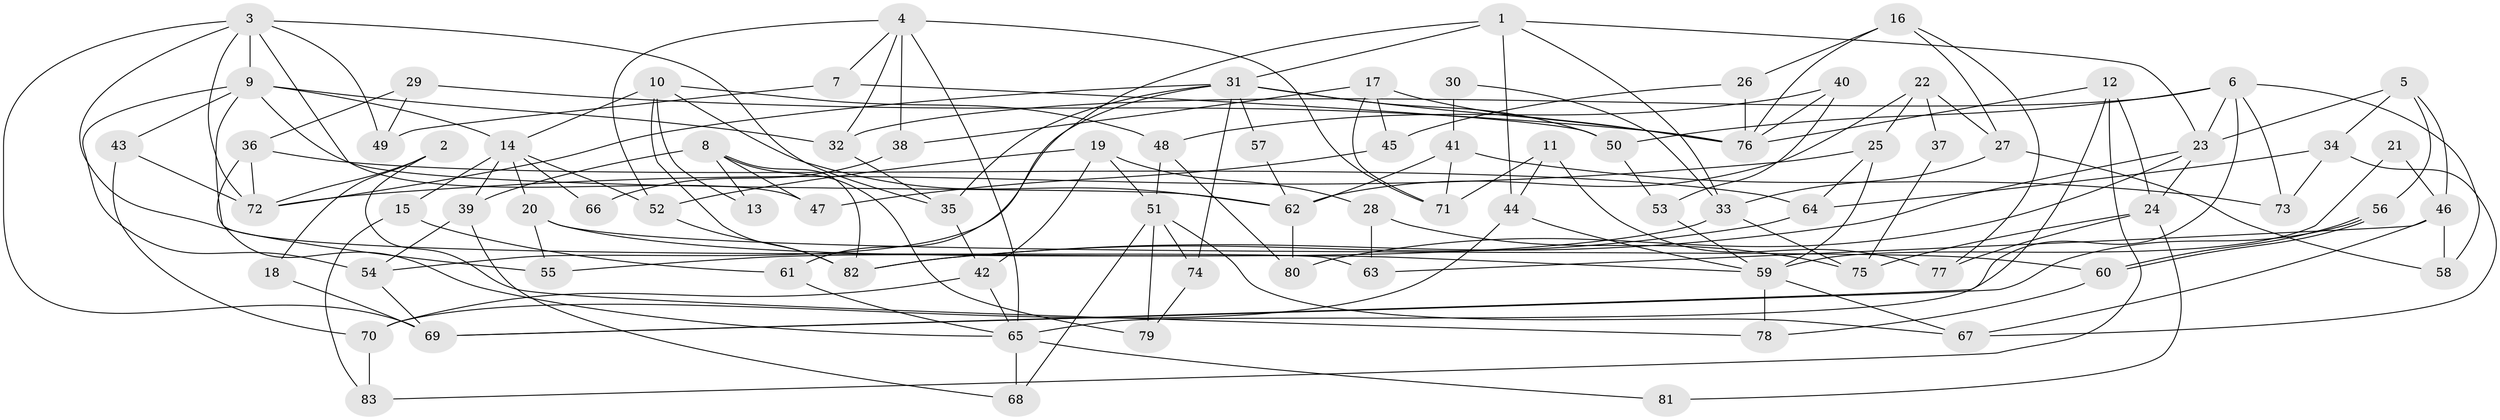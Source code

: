// coarse degree distribution, {9: 0.1, 4: 0.18, 8: 0.08, 5: 0.2, 6: 0.08, 11: 0.02, 7: 0.08, 3: 0.2, 2: 0.06}
// Generated by graph-tools (version 1.1) at 2025/52/02/27/25 19:52:01]
// undirected, 83 vertices, 166 edges
graph export_dot {
graph [start="1"]
  node [color=gray90,style=filled];
  1;
  2;
  3;
  4;
  5;
  6;
  7;
  8;
  9;
  10;
  11;
  12;
  13;
  14;
  15;
  16;
  17;
  18;
  19;
  20;
  21;
  22;
  23;
  24;
  25;
  26;
  27;
  28;
  29;
  30;
  31;
  32;
  33;
  34;
  35;
  36;
  37;
  38;
  39;
  40;
  41;
  42;
  43;
  44;
  45;
  46;
  47;
  48;
  49;
  50;
  51;
  52;
  53;
  54;
  55;
  56;
  57;
  58;
  59;
  60;
  61;
  62;
  63;
  64;
  65;
  66;
  67;
  68;
  69;
  70;
  71;
  72;
  73;
  74;
  75;
  76;
  77;
  78;
  79;
  80;
  81;
  82;
  83;
  1 -- 31;
  1 -- 23;
  1 -- 33;
  1 -- 44;
  1 -- 61;
  2 -- 72;
  2 -- 78;
  2 -- 18;
  3 -- 69;
  3 -- 9;
  3 -- 35;
  3 -- 47;
  3 -- 49;
  3 -- 55;
  3 -- 72;
  4 -- 71;
  4 -- 65;
  4 -- 7;
  4 -- 32;
  4 -- 38;
  4 -- 52;
  5 -- 34;
  5 -- 56;
  5 -- 23;
  5 -- 46;
  6 -- 32;
  6 -- 58;
  6 -- 23;
  6 -- 50;
  6 -- 69;
  6 -- 73;
  7 -- 50;
  7 -- 49;
  8 -- 39;
  8 -- 82;
  8 -- 13;
  8 -- 47;
  8 -- 79;
  9 -- 14;
  9 -- 63;
  9 -- 32;
  9 -- 43;
  9 -- 54;
  9 -- 62;
  10 -- 62;
  10 -- 82;
  10 -- 13;
  10 -- 14;
  10 -- 48;
  11 -- 71;
  11 -- 44;
  11 -- 77;
  12 -- 83;
  12 -- 76;
  12 -- 24;
  12 -- 65;
  14 -- 52;
  14 -- 15;
  14 -- 20;
  14 -- 39;
  14 -- 66;
  15 -- 61;
  15 -- 83;
  16 -- 77;
  16 -- 76;
  16 -- 26;
  16 -- 27;
  17 -- 45;
  17 -- 76;
  17 -- 38;
  17 -- 71;
  18 -- 69;
  19 -- 42;
  19 -- 52;
  19 -- 28;
  19 -- 51;
  20 -- 59;
  20 -- 55;
  20 -- 60;
  21 -- 46;
  21 -- 59;
  22 -- 27;
  22 -- 62;
  22 -- 25;
  22 -- 37;
  23 -- 24;
  23 -- 80;
  23 -- 82;
  24 -- 75;
  24 -- 77;
  24 -- 81;
  25 -- 72;
  25 -- 59;
  25 -- 64;
  26 -- 76;
  26 -- 45;
  27 -- 33;
  27 -- 58;
  28 -- 75;
  28 -- 63;
  29 -- 49;
  29 -- 36;
  29 -- 76;
  30 -- 33;
  30 -- 41;
  31 -- 35;
  31 -- 50;
  31 -- 54;
  31 -- 57;
  31 -- 72;
  31 -- 74;
  31 -- 76;
  32 -- 35;
  33 -- 55;
  33 -- 75;
  34 -- 67;
  34 -- 64;
  34 -- 73;
  35 -- 42;
  36 -- 65;
  36 -- 72;
  36 -- 64;
  37 -- 75;
  38 -- 66;
  39 -- 54;
  39 -- 68;
  40 -- 76;
  40 -- 48;
  40 -- 53;
  41 -- 73;
  41 -- 62;
  41 -- 71;
  42 -- 65;
  42 -- 70;
  43 -- 72;
  43 -- 70;
  44 -- 70;
  44 -- 59;
  45 -- 47;
  46 -- 67;
  46 -- 58;
  46 -- 63;
  48 -- 51;
  48 -- 80;
  50 -- 53;
  51 -- 79;
  51 -- 67;
  51 -- 68;
  51 -- 74;
  52 -- 82;
  53 -- 59;
  54 -- 69;
  56 -- 60;
  56 -- 60;
  56 -- 69;
  57 -- 62;
  59 -- 67;
  59 -- 78;
  60 -- 78;
  61 -- 65;
  62 -- 80;
  64 -- 82;
  65 -- 68;
  65 -- 81;
  70 -- 83;
  74 -- 79;
}
